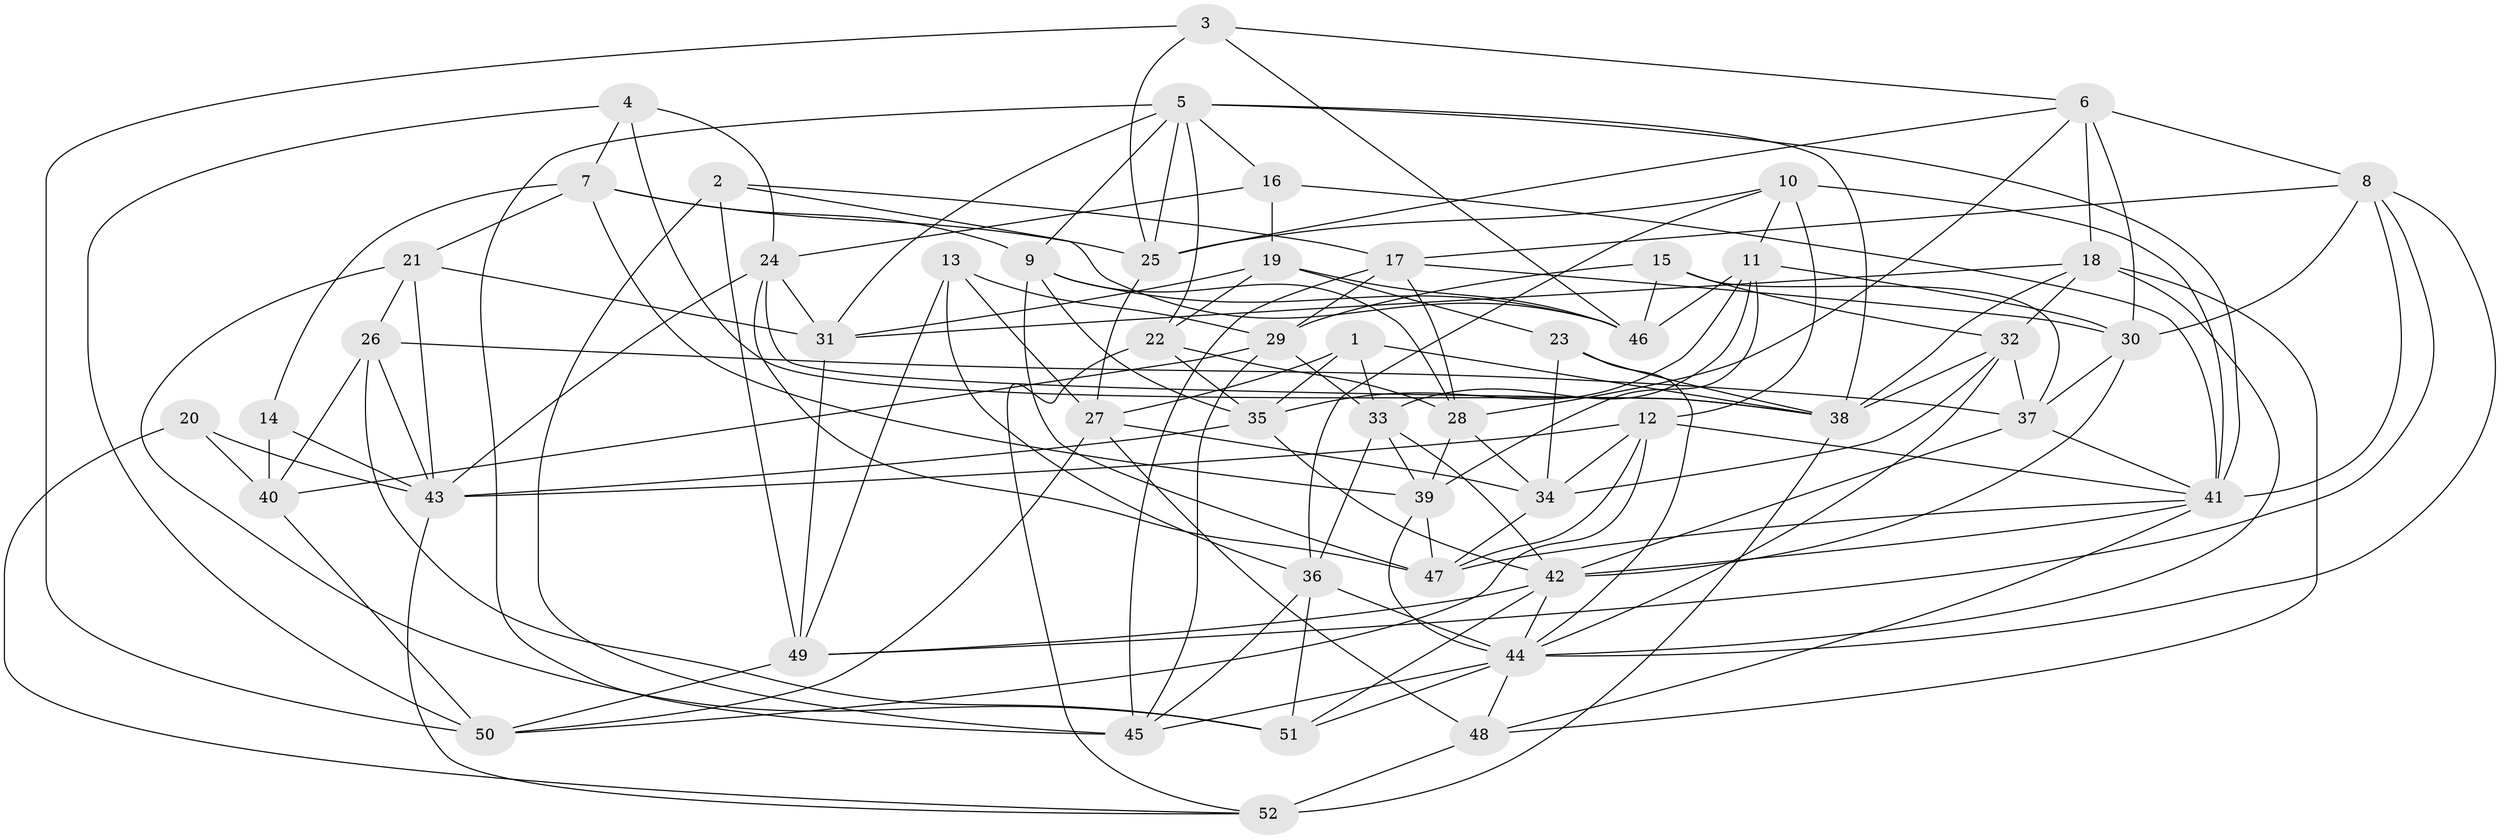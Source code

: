 // original degree distribution, {4: 1.0}
// Generated by graph-tools (version 1.1) at 2025/27/03/09/25 03:27:00]
// undirected, 52 vertices, 148 edges
graph export_dot {
graph [start="1"]
  node [color=gray90,style=filled];
  1;
  2;
  3;
  4;
  5;
  6;
  7;
  8;
  9;
  10;
  11;
  12;
  13;
  14;
  15;
  16;
  17;
  18;
  19;
  20;
  21;
  22;
  23;
  24;
  25;
  26;
  27;
  28;
  29;
  30;
  31;
  32;
  33;
  34;
  35;
  36;
  37;
  38;
  39;
  40;
  41;
  42;
  43;
  44;
  45;
  46;
  47;
  48;
  49;
  50;
  51;
  52;
  1 -- 27 [weight=1.0];
  1 -- 33 [weight=1.0];
  1 -- 35 [weight=1.0];
  1 -- 38 [weight=1.0];
  2 -- 17 [weight=1.0];
  2 -- 45 [weight=1.0];
  2 -- 46 [weight=1.0];
  2 -- 49 [weight=1.0];
  3 -- 6 [weight=1.0];
  3 -- 25 [weight=1.0];
  3 -- 46 [weight=1.0];
  3 -- 50 [weight=1.0];
  4 -- 7 [weight=1.0];
  4 -- 24 [weight=1.0];
  4 -- 38 [weight=1.0];
  4 -- 50 [weight=1.0];
  5 -- 9 [weight=1.0];
  5 -- 16 [weight=1.0];
  5 -- 22 [weight=1.0];
  5 -- 25 [weight=1.0];
  5 -- 31 [weight=1.0];
  5 -- 38 [weight=1.0];
  5 -- 41 [weight=1.0];
  5 -- 45 [weight=1.0];
  6 -- 8 [weight=1.0];
  6 -- 18 [weight=1.0];
  6 -- 25 [weight=1.0];
  6 -- 28 [weight=1.0];
  6 -- 30 [weight=1.0];
  7 -- 9 [weight=1.0];
  7 -- 14 [weight=1.0];
  7 -- 21 [weight=1.0];
  7 -- 25 [weight=1.0];
  7 -- 39 [weight=1.0];
  8 -- 17 [weight=1.0];
  8 -- 30 [weight=1.0];
  8 -- 41 [weight=1.0];
  8 -- 44 [weight=1.0];
  8 -- 49 [weight=1.0];
  9 -- 28 [weight=1.0];
  9 -- 35 [weight=1.0];
  9 -- 46 [weight=1.0];
  9 -- 47 [weight=1.0];
  10 -- 11 [weight=1.0];
  10 -- 12 [weight=1.0];
  10 -- 25 [weight=1.0];
  10 -- 36 [weight=1.0];
  10 -- 41 [weight=2.0];
  11 -- 30 [weight=1.0];
  11 -- 33 [weight=1.0];
  11 -- 35 [weight=1.0];
  11 -- 39 [weight=1.0];
  11 -- 46 [weight=1.0];
  12 -- 34 [weight=1.0];
  12 -- 41 [weight=1.0];
  12 -- 43 [weight=1.0];
  12 -- 47 [weight=1.0];
  12 -- 50 [weight=1.0];
  13 -- 27 [weight=1.0];
  13 -- 29 [weight=1.0];
  13 -- 36 [weight=1.0];
  13 -- 49 [weight=1.0];
  14 -- 40 [weight=2.0];
  14 -- 43 [weight=1.0];
  15 -- 29 [weight=1.0];
  15 -- 32 [weight=1.0];
  15 -- 37 [weight=1.0];
  15 -- 46 [weight=1.0];
  16 -- 19 [weight=1.0];
  16 -- 24 [weight=1.0];
  16 -- 41 [weight=1.0];
  17 -- 28 [weight=1.0];
  17 -- 29 [weight=1.0];
  17 -- 30 [weight=1.0];
  17 -- 45 [weight=1.0];
  18 -- 31 [weight=1.0];
  18 -- 32 [weight=1.0];
  18 -- 38 [weight=1.0];
  18 -- 44 [weight=1.0];
  18 -- 48 [weight=1.0];
  19 -- 22 [weight=2.0];
  19 -- 23 [weight=1.0];
  19 -- 31 [weight=1.0];
  19 -- 46 [weight=1.0];
  20 -- 40 [weight=1.0];
  20 -- 43 [weight=2.0];
  20 -- 52 [weight=1.0];
  21 -- 26 [weight=1.0];
  21 -- 31 [weight=1.0];
  21 -- 43 [weight=2.0];
  21 -- 51 [weight=1.0];
  22 -- 28 [weight=1.0];
  22 -- 35 [weight=1.0];
  22 -- 52 [weight=1.0];
  23 -- 34 [weight=1.0];
  23 -- 38 [weight=1.0];
  23 -- 44 [weight=1.0];
  24 -- 31 [weight=1.0];
  24 -- 38 [weight=1.0];
  24 -- 43 [weight=1.0];
  24 -- 47 [weight=1.0];
  25 -- 27 [weight=1.0];
  26 -- 37 [weight=1.0];
  26 -- 40 [weight=1.0];
  26 -- 43 [weight=1.0];
  26 -- 51 [weight=2.0];
  27 -- 34 [weight=1.0];
  27 -- 48 [weight=1.0];
  27 -- 50 [weight=1.0];
  28 -- 34 [weight=1.0];
  28 -- 39 [weight=1.0];
  29 -- 33 [weight=1.0];
  29 -- 40 [weight=1.0];
  29 -- 45 [weight=1.0];
  30 -- 37 [weight=1.0];
  30 -- 42 [weight=1.0];
  31 -- 49 [weight=1.0];
  32 -- 34 [weight=1.0];
  32 -- 37 [weight=1.0];
  32 -- 38 [weight=1.0];
  32 -- 44 [weight=1.0];
  33 -- 36 [weight=1.0];
  33 -- 39 [weight=1.0];
  33 -- 42 [weight=1.0];
  34 -- 47 [weight=1.0];
  35 -- 42 [weight=1.0];
  35 -- 43 [weight=1.0];
  36 -- 44 [weight=1.0];
  36 -- 45 [weight=1.0];
  36 -- 51 [weight=1.0];
  37 -- 41 [weight=1.0];
  37 -- 42 [weight=1.0];
  38 -- 52 [weight=1.0];
  39 -- 44 [weight=1.0];
  39 -- 47 [weight=1.0];
  40 -- 50 [weight=1.0];
  41 -- 42 [weight=1.0];
  41 -- 47 [weight=1.0];
  41 -- 48 [weight=1.0];
  42 -- 44 [weight=1.0];
  42 -- 49 [weight=1.0];
  42 -- 51 [weight=1.0];
  43 -- 52 [weight=1.0];
  44 -- 45 [weight=1.0];
  44 -- 48 [weight=1.0];
  44 -- 51 [weight=1.0];
  48 -- 52 [weight=2.0];
  49 -- 50 [weight=1.0];
}
